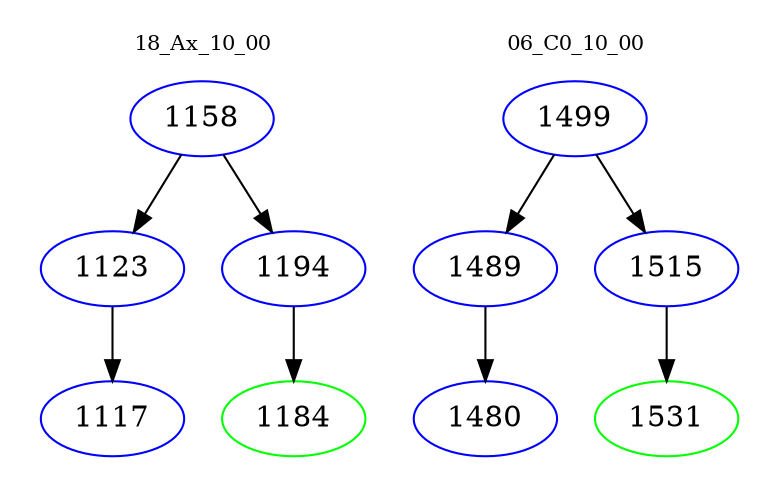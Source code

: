 digraph{
subgraph cluster_0 {
color = white
label = "18_Ax_10_00";
fontsize=10;
T0_1158 [label="1158", color="blue"]
T0_1158 -> T0_1123 [color="black"]
T0_1123 [label="1123", color="blue"]
T0_1123 -> T0_1117 [color="black"]
T0_1117 [label="1117", color="blue"]
T0_1158 -> T0_1194 [color="black"]
T0_1194 [label="1194", color="blue"]
T0_1194 -> T0_1184 [color="black"]
T0_1184 [label="1184", color="green"]
}
subgraph cluster_1 {
color = white
label = "06_C0_10_00";
fontsize=10;
T1_1499 [label="1499", color="blue"]
T1_1499 -> T1_1489 [color="black"]
T1_1489 [label="1489", color="blue"]
T1_1489 -> T1_1480 [color="black"]
T1_1480 [label="1480", color="blue"]
T1_1499 -> T1_1515 [color="black"]
T1_1515 [label="1515", color="blue"]
T1_1515 -> T1_1531 [color="black"]
T1_1531 [label="1531", color="green"]
}
}
